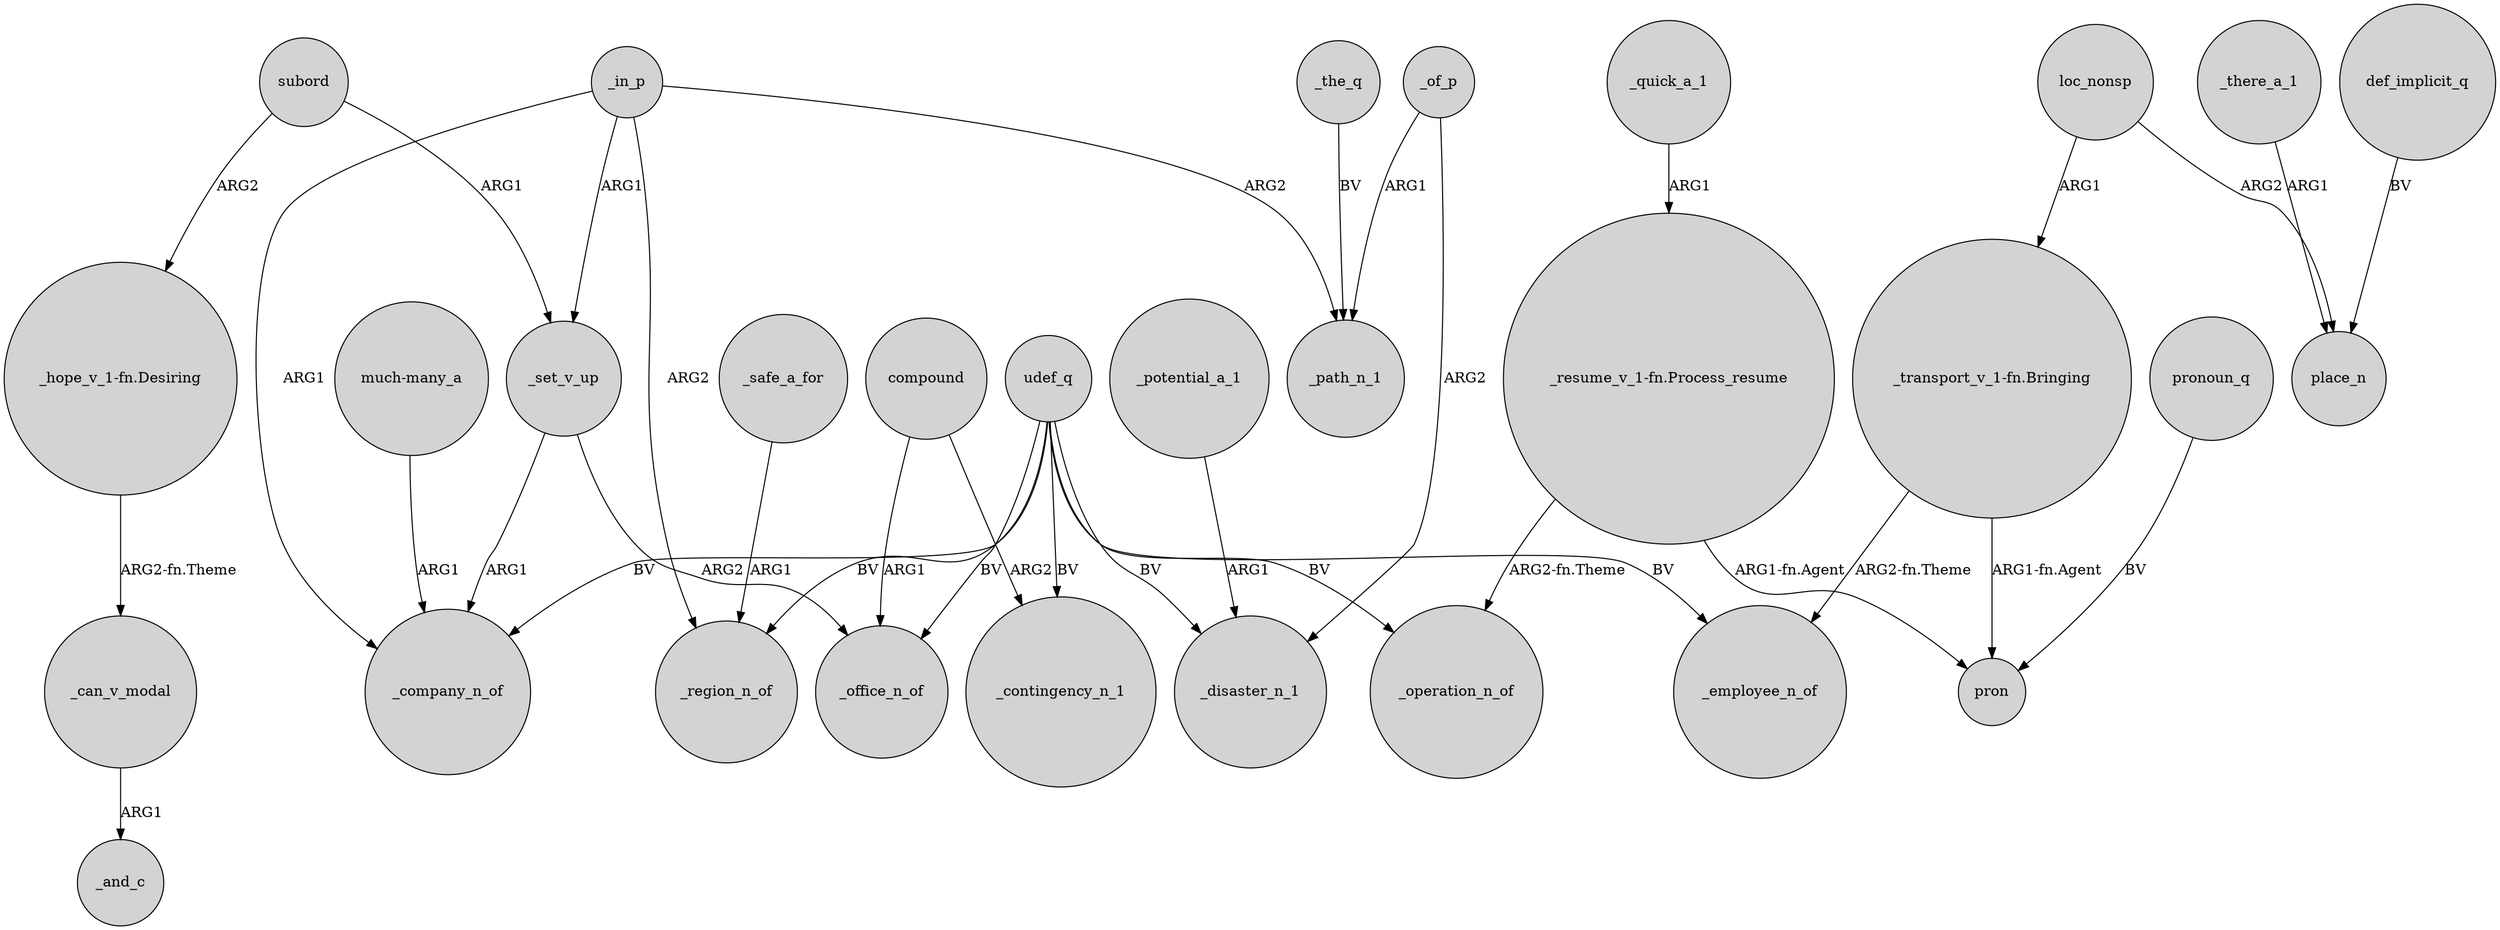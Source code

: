 digraph {
	node [shape=circle style=filled]
	udef_q -> _office_n_of [label=BV]
	_in_p -> _path_n_1 [label=ARG2]
	udef_q -> _disaster_n_1 [label=BV]
	udef_q -> _employee_n_of [label=BV]
	_of_p -> _path_n_1 [label=ARG1]
	_safe_a_for -> _region_n_of [label=ARG1]
	udef_q -> _region_n_of [label=BV]
	"_resume_v_1-fn.Process_resume" -> _operation_n_of [label="ARG2-fn.Theme"]
	compound -> _office_n_of [label=ARG1]
	_quick_a_1 -> "_resume_v_1-fn.Process_resume" [label=ARG1]
	"_resume_v_1-fn.Process_resume" -> pron [label="ARG1-fn.Agent"]
	_set_v_up -> _office_n_of [label=ARG2]
	def_implicit_q -> place_n [label=BV]
	subord -> "_hope_v_1-fn.Desiring" [label=ARG2]
	"_transport_v_1-fn.Bringing" -> pron [label="ARG1-fn.Agent"]
	"_hope_v_1-fn.Desiring" -> _can_v_modal [label="ARG2-fn.Theme"]
	pronoun_q -> pron [label=BV]
	"much-many_a" -> _company_n_of [label=ARG1]
	_the_q -> _path_n_1 [label=BV]
	"_transport_v_1-fn.Bringing" -> _employee_n_of [label="ARG2-fn.Theme"]
	_set_v_up -> _company_n_of [label=ARG1]
	loc_nonsp -> "_transport_v_1-fn.Bringing" [label=ARG1]
	_of_p -> _disaster_n_1 [label=ARG2]
	_can_v_modal -> _and_c [label=ARG1]
	loc_nonsp -> place_n [label=ARG2]
	subord -> _set_v_up [label=ARG1]
	_in_p -> _region_n_of [label=ARG2]
	udef_q -> _company_n_of [label=BV]
	_potential_a_1 -> _disaster_n_1 [label=ARG1]
	_in_p -> _set_v_up [label=ARG1]
	compound -> _contingency_n_1 [label=ARG2]
	_in_p -> _company_n_of [label=ARG1]
	_there_a_1 -> place_n [label=ARG1]
	udef_q -> _contingency_n_1 [label=BV]
	udef_q -> _operation_n_of [label=BV]
}

